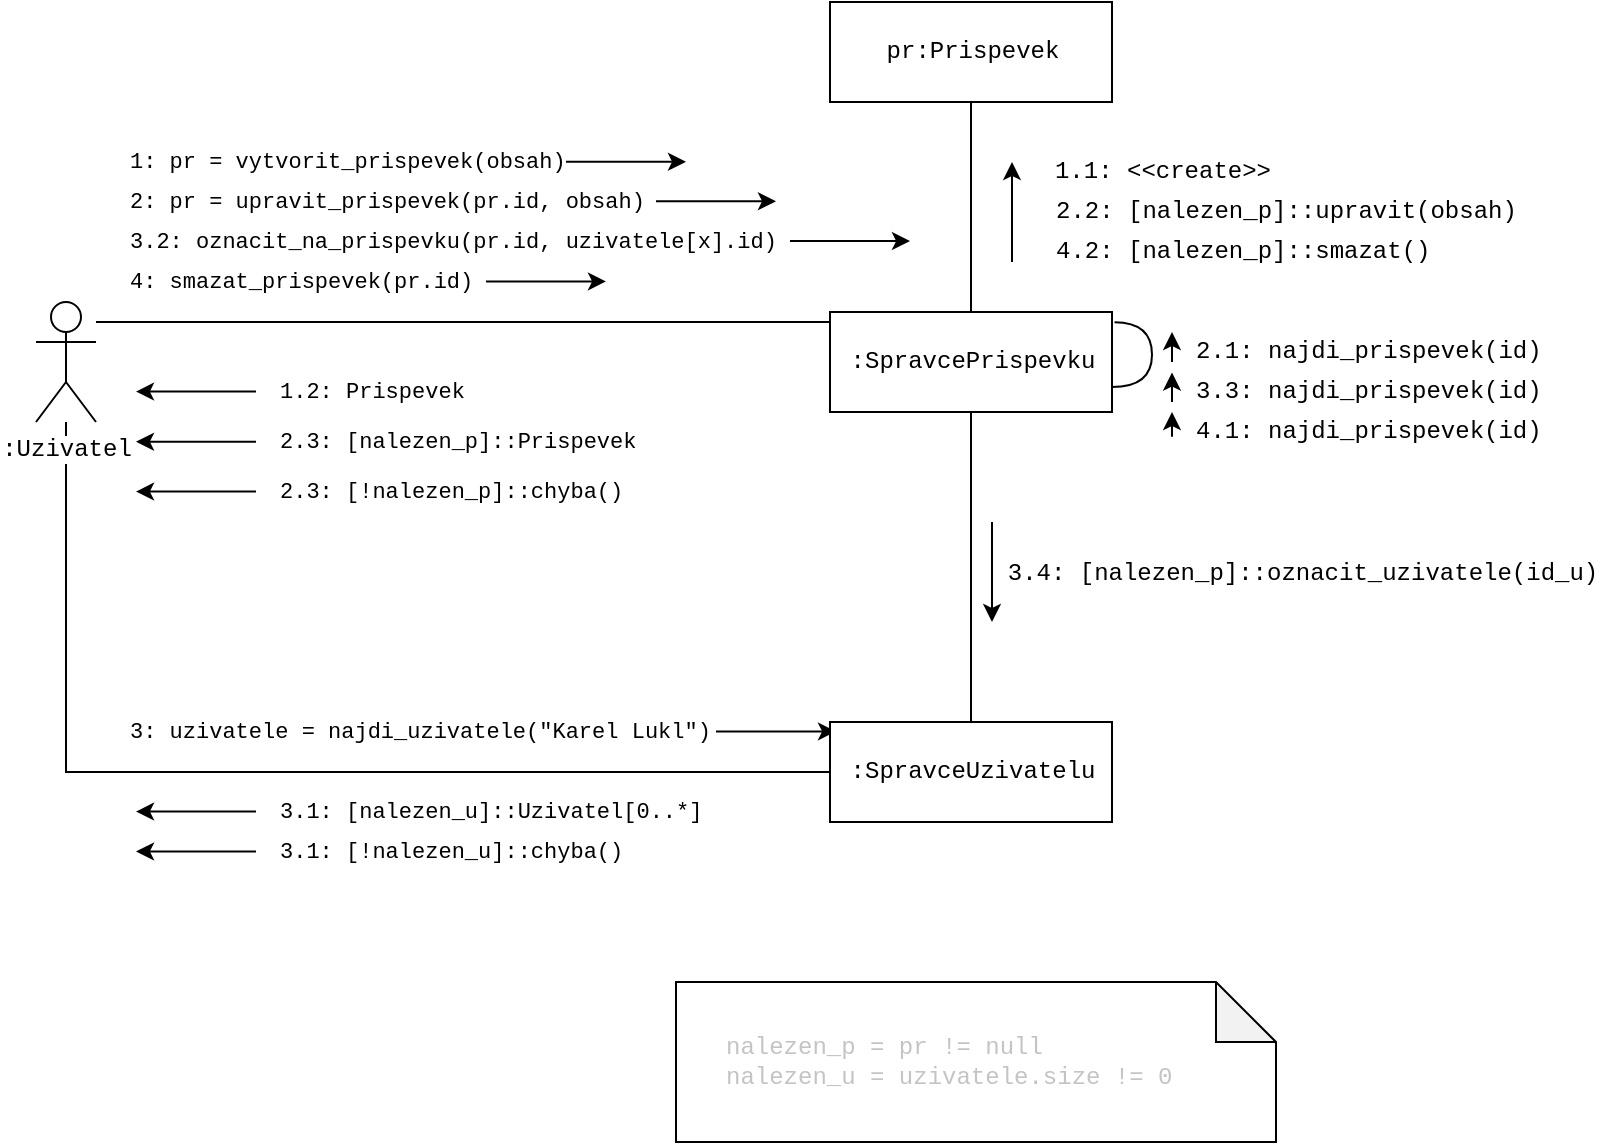 <mxfile version="20.3.0" type="device"><diagram id="AfSgQescF3VXVJkgQeVo" name="Stránka-1"><mxGraphModel dx="1066" dy="1000" grid="1" gridSize="10" guides="1" tooltips="1" connect="1" arrows="1" fold="1" page="1" pageScale="1" pageWidth="827" pageHeight="1169" math="0" shadow="0"><root><mxCell id="0"/><mxCell id="1" parent="0"/><mxCell id="ZoJNPG1egxPWRz4Tuogf-5" value="" style="edgeStyle=orthogonalEdgeStyle;rounded=0;orthogonalLoop=1;jettySize=auto;html=1;fontFamily=Courier New;verticalAlign=bottom;entryX=0;entryY=0.5;entryDx=0;entryDy=0;endArrow=none;endFill=0;" parent="1" edge="1"><mxGeometry x="-0.039" y="30" relative="1" as="geometry"><mxPoint x="452" y="200" as="targetPoint"/><mxPoint as="offset"/><mxPoint x="53" y="200" as="sourcePoint"/></mxGeometry></mxCell><mxCell id="rPG565DR-h7xXK5L1G3I-10" style="edgeStyle=orthogonalEdgeStyle;rounded=0;orthogonalLoop=1;jettySize=auto;html=1;endArrow=none;endFill=0;" edge="1" parent="1" source="ZoJNPG1egxPWRz4Tuogf-1" target="rPG565DR-h7xXK5L1G3I-9"><mxGeometry relative="1" as="geometry"><mxPoint x="38.0" y="360" as="targetPoint"/><Array as="points"><mxPoint x="38" y="425"/></Array></mxGeometry></mxCell><mxCell id="ZoJNPG1egxPWRz4Tuogf-1" value=":Uzivatel" style="shape=umlActor;verticalLabelPosition=bottom;verticalAlign=top;html=1;fontFamily=Courier New;gradientColor=none;labelBackgroundColor=default;" parent="1" vertex="1"><mxGeometry x="23" y="190" width="30" height="60" as="geometry"/></mxCell><mxCell id="Zp81dbkfdUgTQNeAQSGP-6" style="edgeStyle=orthogonalEdgeStyle;rounded=0;orthogonalLoop=1;jettySize=auto;html=1;fontFamily=Courier New;endArrow=none;endFill=0;" parent="1" source="ZoJNPG1egxPWRz4Tuogf-7" target="Zp81dbkfdUgTQNeAQSGP-5" edge="1"><mxGeometry relative="1" as="geometry"/></mxCell><mxCell id="rPG565DR-h7xXK5L1G3I-18" style="edgeStyle=orthogonalEdgeStyle;rounded=0;orthogonalLoop=1;jettySize=auto;html=1;endArrow=none;endFill=0;" edge="1" parent="1" source="ZoJNPG1egxPWRz4Tuogf-7" target="rPG565DR-h7xXK5L1G3I-9"><mxGeometry relative="1" as="geometry"/></mxCell><mxCell id="ZoJNPG1egxPWRz4Tuogf-7" value=":SpravcePrispevku" style="html=1;fontFamily=Courier New;" parent="1" vertex="1"><mxGeometry x="420" y="195" width="141" height="50" as="geometry"/></mxCell><mxCell id="Zp81dbkfdUgTQNeAQSGP-5" value="pr:Prispevek" style="html=1;fontFamily=Courier New;" parent="1" vertex="1"><mxGeometry x="420" y="40" width="141" height="50" as="geometry"/></mxCell><mxCell id="Zp81dbkfdUgTQNeAQSGP-7" value="" style="edgeStyle=none;orthogonalLoop=1;jettySize=auto;html=1;rounded=0;fontFamily=Courier New;endArrow=none;endFill=0;startArrow=classic;startFill=1;" parent="1" edge="1"><mxGeometry width="80" relative="1" as="geometry"><mxPoint x="511" y="120" as="sourcePoint"/><mxPoint x="511" y="170" as="targetPoint"/><Array as="points"/></mxGeometry></mxCell><mxCell id="Zp81dbkfdUgTQNeAQSGP-8" value="" style="edgeStyle=none;orthogonalLoop=1;jettySize=auto;html=1;rounded=0;fontFamily=Courier New;endArrow=classic;endFill=1;" parent="1" edge="1"><mxGeometry width="80" relative="1" as="geometry"><mxPoint x="288" y="119.89" as="sourcePoint"/><mxPoint x="348" y="119.89" as="targetPoint"/><Array as="points"/></mxGeometry></mxCell><mxCell id="Zp81dbkfdUgTQNeAQSGP-9" value="&lt;span style=&quot;font-size: 11px;&quot;&gt;1: pr = vytvorit_prispevek(obsah)&lt;/span&gt;" style="text;html=1;align=left;verticalAlign=middle;resizable=0;points=[];autosize=1;strokeColor=none;fillColor=none;fontFamily=Courier New;" parent="1" vertex="1"><mxGeometry x="68" y="105" width="240" height="30" as="geometry"/></mxCell><mxCell id="Zp81dbkfdUgTQNeAQSGP-10" value="1.1: &amp;lt;&amp;lt;create&amp;gt;&amp;gt;" style="text;html=1;align=center;verticalAlign=middle;resizable=0;points=[];autosize=1;strokeColor=none;fillColor=none;fontFamily=Courier New;" parent="1" vertex="1"><mxGeometry x="521" y="110" width="130" height="30" as="geometry"/></mxCell><mxCell id="Zp81dbkfdUgTQNeAQSGP-11" value="&lt;span style=&quot;font-size: 11px;&quot;&gt;2: pr = upravit_prispevek(pr.id, obsah)&lt;/span&gt;" style="text;html=1;align=left;verticalAlign=middle;resizable=0;points=[];autosize=1;strokeColor=none;fillColor=none;fontFamily=Courier New;" parent="1" vertex="1"><mxGeometry x="68" y="125" width="280" height="30" as="geometry"/></mxCell><mxCell id="Zp81dbkfdUgTQNeAQSGP-12" value="" style="edgeStyle=none;orthogonalLoop=1;jettySize=auto;html=1;rounded=0;fontFamily=Courier New;endArrow=classic;endFill=1;" parent="1" edge="1"><mxGeometry width="80" relative="1" as="geometry"><mxPoint x="333" y="139.66" as="sourcePoint"/><mxPoint x="393" y="139.66" as="targetPoint"/><Array as="points"/></mxGeometry></mxCell><mxCell id="Zp81dbkfdUgTQNeAQSGP-15" value="2.1: najdi_prispevek(id)" style="text;html=1;align=left;verticalAlign=middle;resizable=0;points=[];autosize=1;strokeColor=none;fillColor=none;fontFamily=Courier New;" parent="1" vertex="1"><mxGeometry x="601" y="200" width="200" height="30" as="geometry"/></mxCell><mxCell id="Zp81dbkfdUgTQNeAQSGP-16" value="" style="edgeStyle=orthogonalEdgeStyle;orthogonalLoop=1;jettySize=auto;html=1;fontFamily=Courier New;startArrow=none;startFill=0;endArrow=none;endFill=0;curved=1;entryX=1.009;entryY=0.103;entryDx=0;entryDy=0;entryPerimeter=0;exitX=1;exitY=0.75;exitDx=0;exitDy=0;" parent="1" edge="1" target="ZoJNPG1egxPWRz4Tuogf-7" source="ZoJNPG1egxPWRz4Tuogf-7"><mxGeometry width="80" relative="1" as="geometry"><mxPoint x="661" y="270" as="sourcePoint"/><mxPoint x="661" y="220" as="targetPoint"/><Array as="points"><mxPoint x="581" y="232"/><mxPoint x="581" y="200"/></Array></mxGeometry></mxCell><mxCell id="Zp81dbkfdUgTQNeAQSGP-17" value="" style="edgeStyle=none;orthogonalLoop=1;jettySize=auto;html=1;rounded=0;fontFamily=Courier New;endArrow=classic;endFill=1;" parent="1" edge="1"><mxGeometry width="80" relative="1" as="geometry"><mxPoint x="591" y="220" as="sourcePoint"/><mxPoint x="591" y="205" as="targetPoint"/><Array as="points"/></mxGeometry></mxCell><mxCell id="Zp81dbkfdUgTQNeAQSGP-18" value="2.2: [nalezen_p]::upravit(obsah)" style="text;html=1;align=left;verticalAlign=middle;resizable=0;points=[];autosize=1;strokeColor=none;fillColor=none;fontFamily=Courier New;" parent="1" vertex="1"><mxGeometry x="531" y="130" width="250" height="30" as="geometry"/></mxCell><mxCell id="rPG565DR-h7xXK5L1G3I-1" value="&lt;span style=&quot;font-size: 11px;&quot;&gt;2.3: [!nalezen_p]::chyba()&lt;/span&gt;" style="text;html=1;align=left;verticalAlign=middle;resizable=0;points=[];autosize=1;strokeColor=none;fillColor=none;fontFamily=Courier New;" vertex="1" parent="1"><mxGeometry x="143" y="270" width="200" height="30" as="geometry"/></mxCell><mxCell id="rPG565DR-h7xXK5L1G3I-2" value="" style="edgeStyle=none;orthogonalLoop=1;jettySize=auto;html=1;rounded=0;fontFamily=Courier New;endArrow=classic;endFill=1;" edge="1" parent="1"><mxGeometry width="80" relative="1" as="geometry"><mxPoint x="133" y="284.8" as="sourcePoint"/><mxPoint x="73" y="284.8" as="targetPoint"/><Array as="points"/></mxGeometry></mxCell><mxCell id="rPG565DR-h7xXK5L1G3I-3" value="&lt;span style=&quot;font-size: 11px;&quot;&gt;1.2: Prispevek&lt;/span&gt;" style="text;html=1;align=left;verticalAlign=middle;resizable=0;points=[];autosize=1;strokeColor=none;fillColor=none;fontFamily=Courier New;" vertex="1" parent="1"><mxGeometry x="143" y="220" width="120" height="30" as="geometry"/></mxCell><mxCell id="rPG565DR-h7xXK5L1G3I-4" value="" style="edgeStyle=none;orthogonalLoop=1;jettySize=auto;html=1;rounded=0;fontFamily=Courier New;endArrow=classic;endFill=1;" edge="1" parent="1"><mxGeometry width="80" relative="1" as="geometry"><mxPoint x="133" y="234.8" as="sourcePoint"/><mxPoint x="73" y="234.8" as="targetPoint"/><Array as="points"/></mxGeometry></mxCell><mxCell id="rPG565DR-h7xXK5L1G3I-5" value="&lt;span style=&quot;font-size: 11px;&quot;&gt;2.3: [nalezen_p]::Prispevek&lt;/span&gt;" style="text;html=1;align=left;verticalAlign=middle;resizable=0;points=[];autosize=1;strokeColor=none;fillColor=none;fontFamily=Courier New;" vertex="1" parent="1"><mxGeometry x="143" y="245" width="200" height="30" as="geometry"/></mxCell><mxCell id="rPG565DR-h7xXK5L1G3I-6" value="" style="edgeStyle=none;orthogonalLoop=1;jettySize=auto;html=1;rounded=0;fontFamily=Courier New;endArrow=classic;endFill=1;" edge="1" parent="1"><mxGeometry width="80" relative="1" as="geometry"><mxPoint x="133" y="259.83" as="sourcePoint"/><mxPoint x="73" y="259.83" as="targetPoint"/><Array as="points"/></mxGeometry></mxCell><mxCell id="rPG565DR-h7xXK5L1G3I-7" value="&lt;span style=&quot;font-size: 11px;&quot;&gt;3: uzivatele = najdi_uzivatele(&quot;Karel Lukl&quot;)&lt;/span&gt;" style="text;html=1;align=left;verticalAlign=middle;resizable=0;points=[];autosize=1;strokeColor=none;fillColor=none;fontFamily=Courier New;" vertex="1" parent="1"><mxGeometry x="68" y="390" width="310" height="30" as="geometry"/></mxCell><mxCell id="rPG565DR-h7xXK5L1G3I-8" value="" style="edgeStyle=none;orthogonalLoop=1;jettySize=auto;html=1;rounded=0;fontFamily=Courier New;endArrow=classic;endFill=1;" edge="1" parent="1"><mxGeometry width="80" relative="1" as="geometry"><mxPoint x="363" y="404.71" as="sourcePoint"/><mxPoint x="423" y="404.71" as="targetPoint"/><Array as="points"/></mxGeometry></mxCell><mxCell id="rPG565DR-h7xXK5L1G3I-9" value=":SpravceUzivatelu" style="html=1;fontFamily=Courier New;" vertex="1" parent="1"><mxGeometry x="420" y="400" width="141" height="50" as="geometry"/></mxCell><mxCell id="rPG565DR-h7xXK5L1G3I-12" value="&lt;span style=&quot;font-size: 11px;&quot;&gt;3.1: [nalezen_u]::Uzivatel[0..*]&lt;/span&gt;" style="text;html=1;align=left;verticalAlign=middle;resizable=0;points=[];autosize=1;strokeColor=none;fillColor=none;fontFamily=Courier New;" vertex="1" parent="1"><mxGeometry x="143" y="430" width="230" height="30" as="geometry"/></mxCell><mxCell id="rPG565DR-h7xXK5L1G3I-13" value="" style="edgeStyle=none;orthogonalLoop=1;jettySize=auto;html=1;rounded=0;fontFamily=Courier New;endArrow=classic;endFill=1;" edge="1" parent="1"><mxGeometry width="80" relative="1" as="geometry"><mxPoint x="133" y="444.76" as="sourcePoint"/><mxPoint x="73" y="444.76" as="targetPoint"/><Array as="points"/></mxGeometry></mxCell><mxCell id="rPG565DR-h7xXK5L1G3I-14" value="&lt;span style=&quot;font-size: 11px;&quot;&gt;3.2: oznacit_na_prispevku(pr.id, uzivatele[x].id)&lt;/span&gt;" style="text;html=1;align=left;verticalAlign=middle;resizable=0;points=[];autosize=1;strokeColor=none;fillColor=none;fontFamily=Courier New;" vertex="1" parent="1"><mxGeometry x="68" y="145" width="350" height="30" as="geometry"/></mxCell><mxCell id="rPG565DR-h7xXK5L1G3I-15" value="" style="edgeStyle=none;orthogonalLoop=1;jettySize=auto;html=1;rounded=0;fontFamily=Courier New;endArrow=classic;endFill=1;" edge="1" parent="1"><mxGeometry width="80" relative="1" as="geometry"><mxPoint x="400" y="159.55" as="sourcePoint"/><mxPoint x="460" y="159.55" as="targetPoint"/><Array as="points"/></mxGeometry></mxCell><mxCell id="rPG565DR-h7xXK5L1G3I-16" value="3.3: najdi_prispevek(id)" style="text;html=1;align=left;verticalAlign=middle;resizable=0;points=[];autosize=1;strokeColor=none;fillColor=none;fontFamily=Courier New;" vertex="1" parent="1"><mxGeometry x="601" y="220" width="200" height="30" as="geometry"/></mxCell><mxCell id="rPG565DR-h7xXK5L1G3I-17" value="" style="edgeStyle=none;orthogonalLoop=1;jettySize=auto;html=1;rounded=0;fontFamily=Courier New;endArrow=classic;endFill=1;" edge="1" parent="1"><mxGeometry width="80" relative="1" as="geometry"><mxPoint x="591" y="240" as="sourcePoint"/><mxPoint x="591" y="225.29" as="targetPoint"/><Array as="points"/></mxGeometry></mxCell><mxCell id="rPG565DR-h7xXK5L1G3I-19" value="" style="edgeStyle=none;orthogonalLoop=1;jettySize=auto;html=1;rounded=0;fontFamily=Courier New;endArrow=none;endFill=0;startArrow=classic;startFill=1;" edge="1" parent="1"><mxGeometry width="80" relative="1" as="geometry"><mxPoint x="501" y="350" as="sourcePoint"/><mxPoint x="501" y="300" as="targetPoint"/><Array as="points"/></mxGeometry></mxCell><mxCell id="rPG565DR-h7xXK5L1G3I-20" value="&lt;font face=&quot;Courier New&quot;&gt;3.4: [nalezen_p]::oznacit_uzivatele(id_u)&lt;/font&gt;" style="text;html=1;align=center;verticalAlign=middle;resizable=0;points=[];autosize=1;strokeColor=none;fillColor=none;fontStyle=0" vertex="1" parent="1"><mxGeometry x="496" y="310" width="320" height="30" as="geometry"/></mxCell><mxCell id="rPG565DR-h7xXK5L1G3I-21" value="&lt;span style=&quot;font-size: 11px;&quot;&gt;4: smazat_prispevek(pr.id)&lt;/span&gt;" style="text;html=1;align=left;verticalAlign=middle;resizable=0;points=[];autosize=1;strokeColor=none;fillColor=none;fontFamily=Courier New;" vertex="1" parent="1"><mxGeometry x="68" y="165" width="200" height="30" as="geometry"/></mxCell><mxCell id="rPG565DR-h7xXK5L1G3I-22" value="" style="edgeStyle=none;orthogonalLoop=1;jettySize=auto;html=1;rounded=0;fontFamily=Courier New;endArrow=classic;endFill=1;" edge="1" parent="1"><mxGeometry width="80" relative="1" as="geometry"><mxPoint x="248" y="179.71" as="sourcePoint"/><mxPoint x="308" y="179.71" as="targetPoint"/><Array as="points"/></mxGeometry></mxCell><mxCell id="rPG565DR-h7xXK5L1G3I-23" value="4.1: najdi_prispevek(id)" style="text;html=1;align=left;verticalAlign=middle;resizable=0;points=[];autosize=1;strokeColor=none;fillColor=none;fontFamily=Courier New;" vertex="1" parent="1"><mxGeometry x="601" y="240" width="200" height="30" as="geometry"/></mxCell><mxCell id="rPG565DR-h7xXK5L1G3I-25" value="" style="edgeStyle=none;orthogonalLoop=1;jettySize=auto;html=1;rounded=0;fontFamily=Courier New;endArrow=classic;endFill=1;" edge="1" parent="1"><mxGeometry width="80" relative="1" as="geometry"><mxPoint x="591" y="257.36" as="sourcePoint"/><mxPoint x="591" y="245.0" as="targetPoint"/><Array as="points"/></mxGeometry></mxCell><mxCell id="rPG565DR-h7xXK5L1G3I-26" value="4.2: [nalezen_p]::smazat()" style="text;html=1;align=left;verticalAlign=middle;resizable=0;points=[];autosize=1;strokeColor=none;fillColor=none;fontFamily=Courier New;" vertex="1" parent="1"><mxGeometry x="531" y="150" width="210" height="30" as="geometry"/></mxCell><mxCell id="rPG565DR-h7xXK5L1G3I-27" value="&lt;span style=&quot;font-size: 11px;&quot;&gt;3.1: [!nalezen_u]::chyba()&lt;/span&gt;" style="text;html=1;align=left;verticalAlign=middle;resizable=0;points=[];autosize=1;strokeColor=none;fillColor=none;fontFamily=Courier New;" vertex="1" parent="1"><mxGeometry x="143" y="450" width="200" height="30" as="geometry"/></mxCell><mxCell id="rPG565DR-h7xXK5L1G3I-28" value="" style="edgeStyle=none;orthogonalLoop=1;jettySize=auto;html=1;rounded=0;fontFamily=Courier New;endArrow=classic;endFill=1;" edge="1" parent="1"><mxGeometry width="80" relative="1" as="geometry"><mxPoint x="133" y="464.71" as="sourcePoint"/><mxPoint x="73" y="464.71" as="targetPoint"/><Array as="points"/></mxGeometry></mxCell><mxCell id="rPG565DR-h7xXK5L1G3I-30" value="nalezen_p = pr != null&lt;br&gt;nalezen_u = uzivatele.size != 0" style="shape=note;whiteSpace=wrap;html=1;backgroundOutline=1;darkOpacity=0.05;labelBackgroundColor=default;fontFamily=Courier New;fontColor=#C4C4C4;gradientColor=none;align=left;spacing=25;" vertex="1" parent="1"><mxGeometry x="343" y="530" width="300" height="80" as="geometry"/></mxCell></root></mxGraphModel></diagram></mxfile>